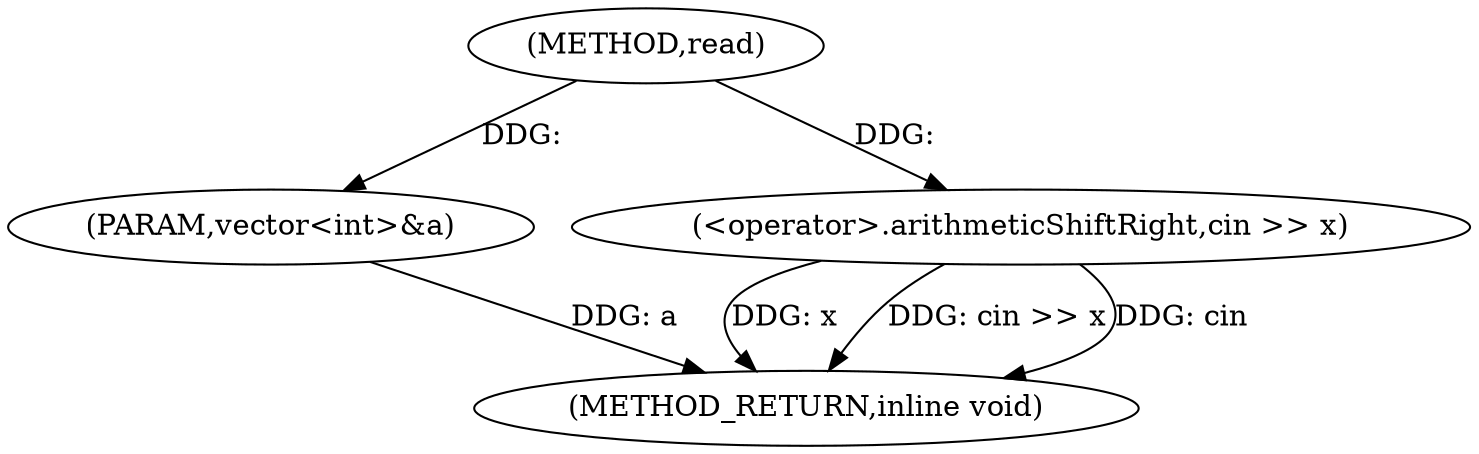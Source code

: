 digraph "read" {  
"1000130" [label = "(METHOD,read)" ]
"1000137" [label = "(METHOD_RETURN,inline void)" ]
"1000131" [label = "(PARAM,vector<int>&a)" ]
"1000134" [label = "(<operator>.arithmeticShiftRight,cin >> x)" ]
  "1000131" -> "1000137"  [ label = "DDG: a"] 
  "1000134" -> "1000137"  [ label = "DDG: x"] 
  "1000134" -> "1000137"  [ label = "DDG: cin >> x"] 
  "1000134" -> "1000137"  [ label = "DDG: cin"] 
  "1000130" -> "1000131"  [ label = "DDG: "] 
  "1000130" -> "1000134"  [ label = "DDG: "] 
}
